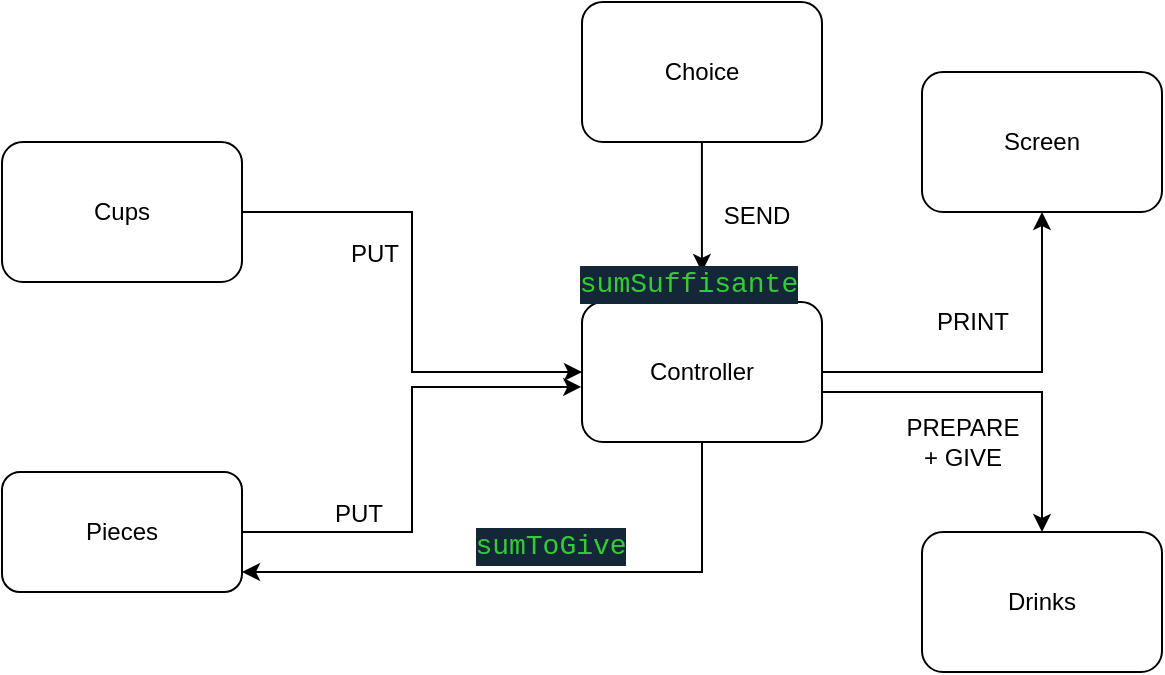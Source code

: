 <mxfile version="13.1.3">
    <diagram id="6hGFLwfOUW9BJ-s0fimq" name="Page-1">
        <mxGraphModel dx="748" dy="419" grid="1" gridSize="10" guides="1" tooltips="1" connect="1" arrows="1" fold="1" page="1" pageScale="1" pageWidth="1654" pageHeight="1169" math="0" shadow="0">
            <root>
                <mxCell id="0"/>
                <mxCell id="1" parent="0"/>
                <mxCell id="18" style="edgeStyle=orthogonalEdgeStyle;rounded=0;orthogonalLoop=1;jettySize=auto;html=1;entryX=-0.003;entryY=0.607;entryDx=0;entryDy=0;entryPerimeter=0;" edge="1" parent="1" source="3" target="5">
                    <mxGeometry relative="1" as="geometry"/>
                </mxCell>
                <mxCell id="3" value="Pieces" style="rounded=1;whiteSpace=wrap;html=1;" vertex="1" parent="1">
                    <mxGeometry x="50" y="270" width="120" height="60" as="geometry"/>
                </mxCell>
                <mxCell id="11" value="" style="edgeStyle=orthogonalEdgeStyle;rounded=0;orthogonalLoop=1;jettySize=auto;html=1;" edge="1" parent="1" source="5" target="10">
                    <mxGeometry relative="1" as="geometry"/>
                </mxCell>
                <mxCell id="15" value="" style="edgeStyle=orthogonalEdgeStyle;rounded=0;orthogonalLoop=1;jettySize=auto;html=1;" edge="1" parent="1" source="5" target="14">
                    <mxGeometry relative="1" as="geometry">
                        <Array as="points">
                            <mxPoint x="570" y="230"/>
                        </Array>
                    </mxGeometry>
                </mxCell>
                <mxCell id="30" style="edgeStyle=orthogonalEdgeStyle;rounded=0;orthogonalLoop=1;jettySize=auto;html=1;" edge="1" parent="1" source="5" target="3">
                    <mxGeometry relative="1" as="geometry">
                        <Array as="points">
                            <mxPoint x="400" y="320"/>
                        </Array>
                    </mxGeometry>
                </mxCell>
                <mxCell id="5" value="Controller" style="rounded=1;whiteSpace=wrap;html=1;" vertex="1" parent="1">
                    <mxGeometry x="340" y="185" width="120" height="70" as="geometry"/>
                </mxCell>
                <mxCell id="28" style="edgeStyle=orthogonalEdgeStyle;rounded=0;orthogonalLoop=1;jettySize=auto;html=1;entryX=0.558;entryY=0.2;entryDx=0;entryDy=0;entryPerimeter=0;" edge="1" parent="1" source="26" target="21">
                    <mxGeometry relative="1" as="geometry"/>
                </mxCell>
                <mxCell id="26" value="Choice" style="rounded=1;whiteSpace=wrap;html=1;" vertex="1" parent="1">
                    <mxGeometry x="340" y="35" width="120" height="70" as="geometry"/>
                </mxCell>
                <mxCell id="14" value="Drinks" style="rounded=1;whiteSpace=wrap;html=1;" vertex="1" parent="1">
                    <mxGeometry x="510" y="300" width="120" height="70" as="geometry"/>
                </mxCell>
                <mxCell id="16" style="edgeStyle=orthogonalEdgeStyle;rounded=0;orthogonalLoop=1;jettySize=auto;html=1;entryX=0;entryY=0.5;entryDx=0;entryDy=0;" edge="1" parent="1" source="12" target="5">
                    <mxGeometry relative="1" as="geometry"/>
                </mxCell>
                <mxCell id="12" value="Cups" style="rounded=1;whiteSpace=wrap;html=1;" vertex="1" parent="1">
                    <mxGeometry x="50" y="105" width="120" height="70" as="geometry"/>
                </mxCell>
                <mxCell id="10" value="Screen" style="rounded=1;whiteSpace=wrap;html=1;" vertex="1" parent="1">
                    <mxGeometry x="510" y="70" width="120" height="70" as="geometry"/>
                </mxCell>
                <mxCell id="19" value="PREPARE &lt;br&gt;+ GIVE" style="text;html=1;align=center;verticalAlign=middle;resizable=0;points=[];autosize=1;" vertex="1" parent="1">
                    <mxGeometry x="490" y="240" width="80" height="30" as="geometry"/>
                </mxCell>
                <mxCell id="20" value="PRINT" style="text;html=1;align=center;verticalAlign=middle;resizable=0;points=[];autosize=1;" vertex="1" parent="1">
                    <mxGeometry x="510" y="185" width="50" height="20" as="geometry"/>
                </mxCell>
                <mxCell id="21" value="&lt;div style=&quot;color: rgb(187 , 209 , 221) ; background-color: rgb(20 , 39 , 57) ; font-family: &amp;#34;consolas&amp;#34; , &amp;#34;courier new&amp;#34; , monospace ; font-size: 14px ; line-height: 19px&quot;&gt;&lt;span style=&quot;color: #33cc33&quot;&gt;sumSuffisante&lt;/span&gt;&lt;/div&gt;" style="text;html=1;align=center;verticalAlign=middle;resizable=0;points=[];autosize=1;" vertex="1" parent="1">
                    <mxGeometry x="333" y="166" width="120" height="20" as="geometry"/>
                </mxCell>
                <mxCell id="22" value="PUT" style="text;html=1;align=center;verticalAlign=middle;resizable=0;points=[];autosize=1;" vertex="1" parent="1">
                    <mxGeometry x="216" y="151" width="40" height="20" as="geometry"/>
                </mxCell>
                <mxCell id="23" value="PUT" style="text;html=1;align=center;verticalAlign=middle;resizable=0;points=[];autosize=1;" vertex="1" parent="1">
                    <mxGeometry x="208" y="281" width="40" height="20" as="geometry"/>
                </mxCell>
                <mxCell id="29" value="SEND" style="text;html=1;align=center;verticalAlign=middle;resizable=0;points=[];autosize=1;" vertex="1" parent="1">
                    <mxGeometry x="402" y="132" width="50" height="20" as="geometry"/>
                </mxCell>
                <mxCell id="31" value="&lt;div style=&quot;color: rgb(187 , 209 , 221) ; background-color: rgb(20 , 39 , 57) ; font-family: &amp;#34;consolas&amp;#34; , &amp;#34;courier new&amp;#34; , monospace ; font-size: 14px ; line-height: 19px&quot;&gt;&lt;span style=&quot;color: #33cc33&quot;&gt;sumToGive&lt;/span&gt;&lt;/div&gt;" style="text;html=1;align=center;verticalAlign=middle;resizable=0;points=[];autosize=1;" vertex="1" parent="1">
                    <mxGeometry x="284" y="297" width="80" height="20" as="geometry"/>
                </mxCell>
            </root>
        </mxGraphModel>
    </diagram>
</mxfile>